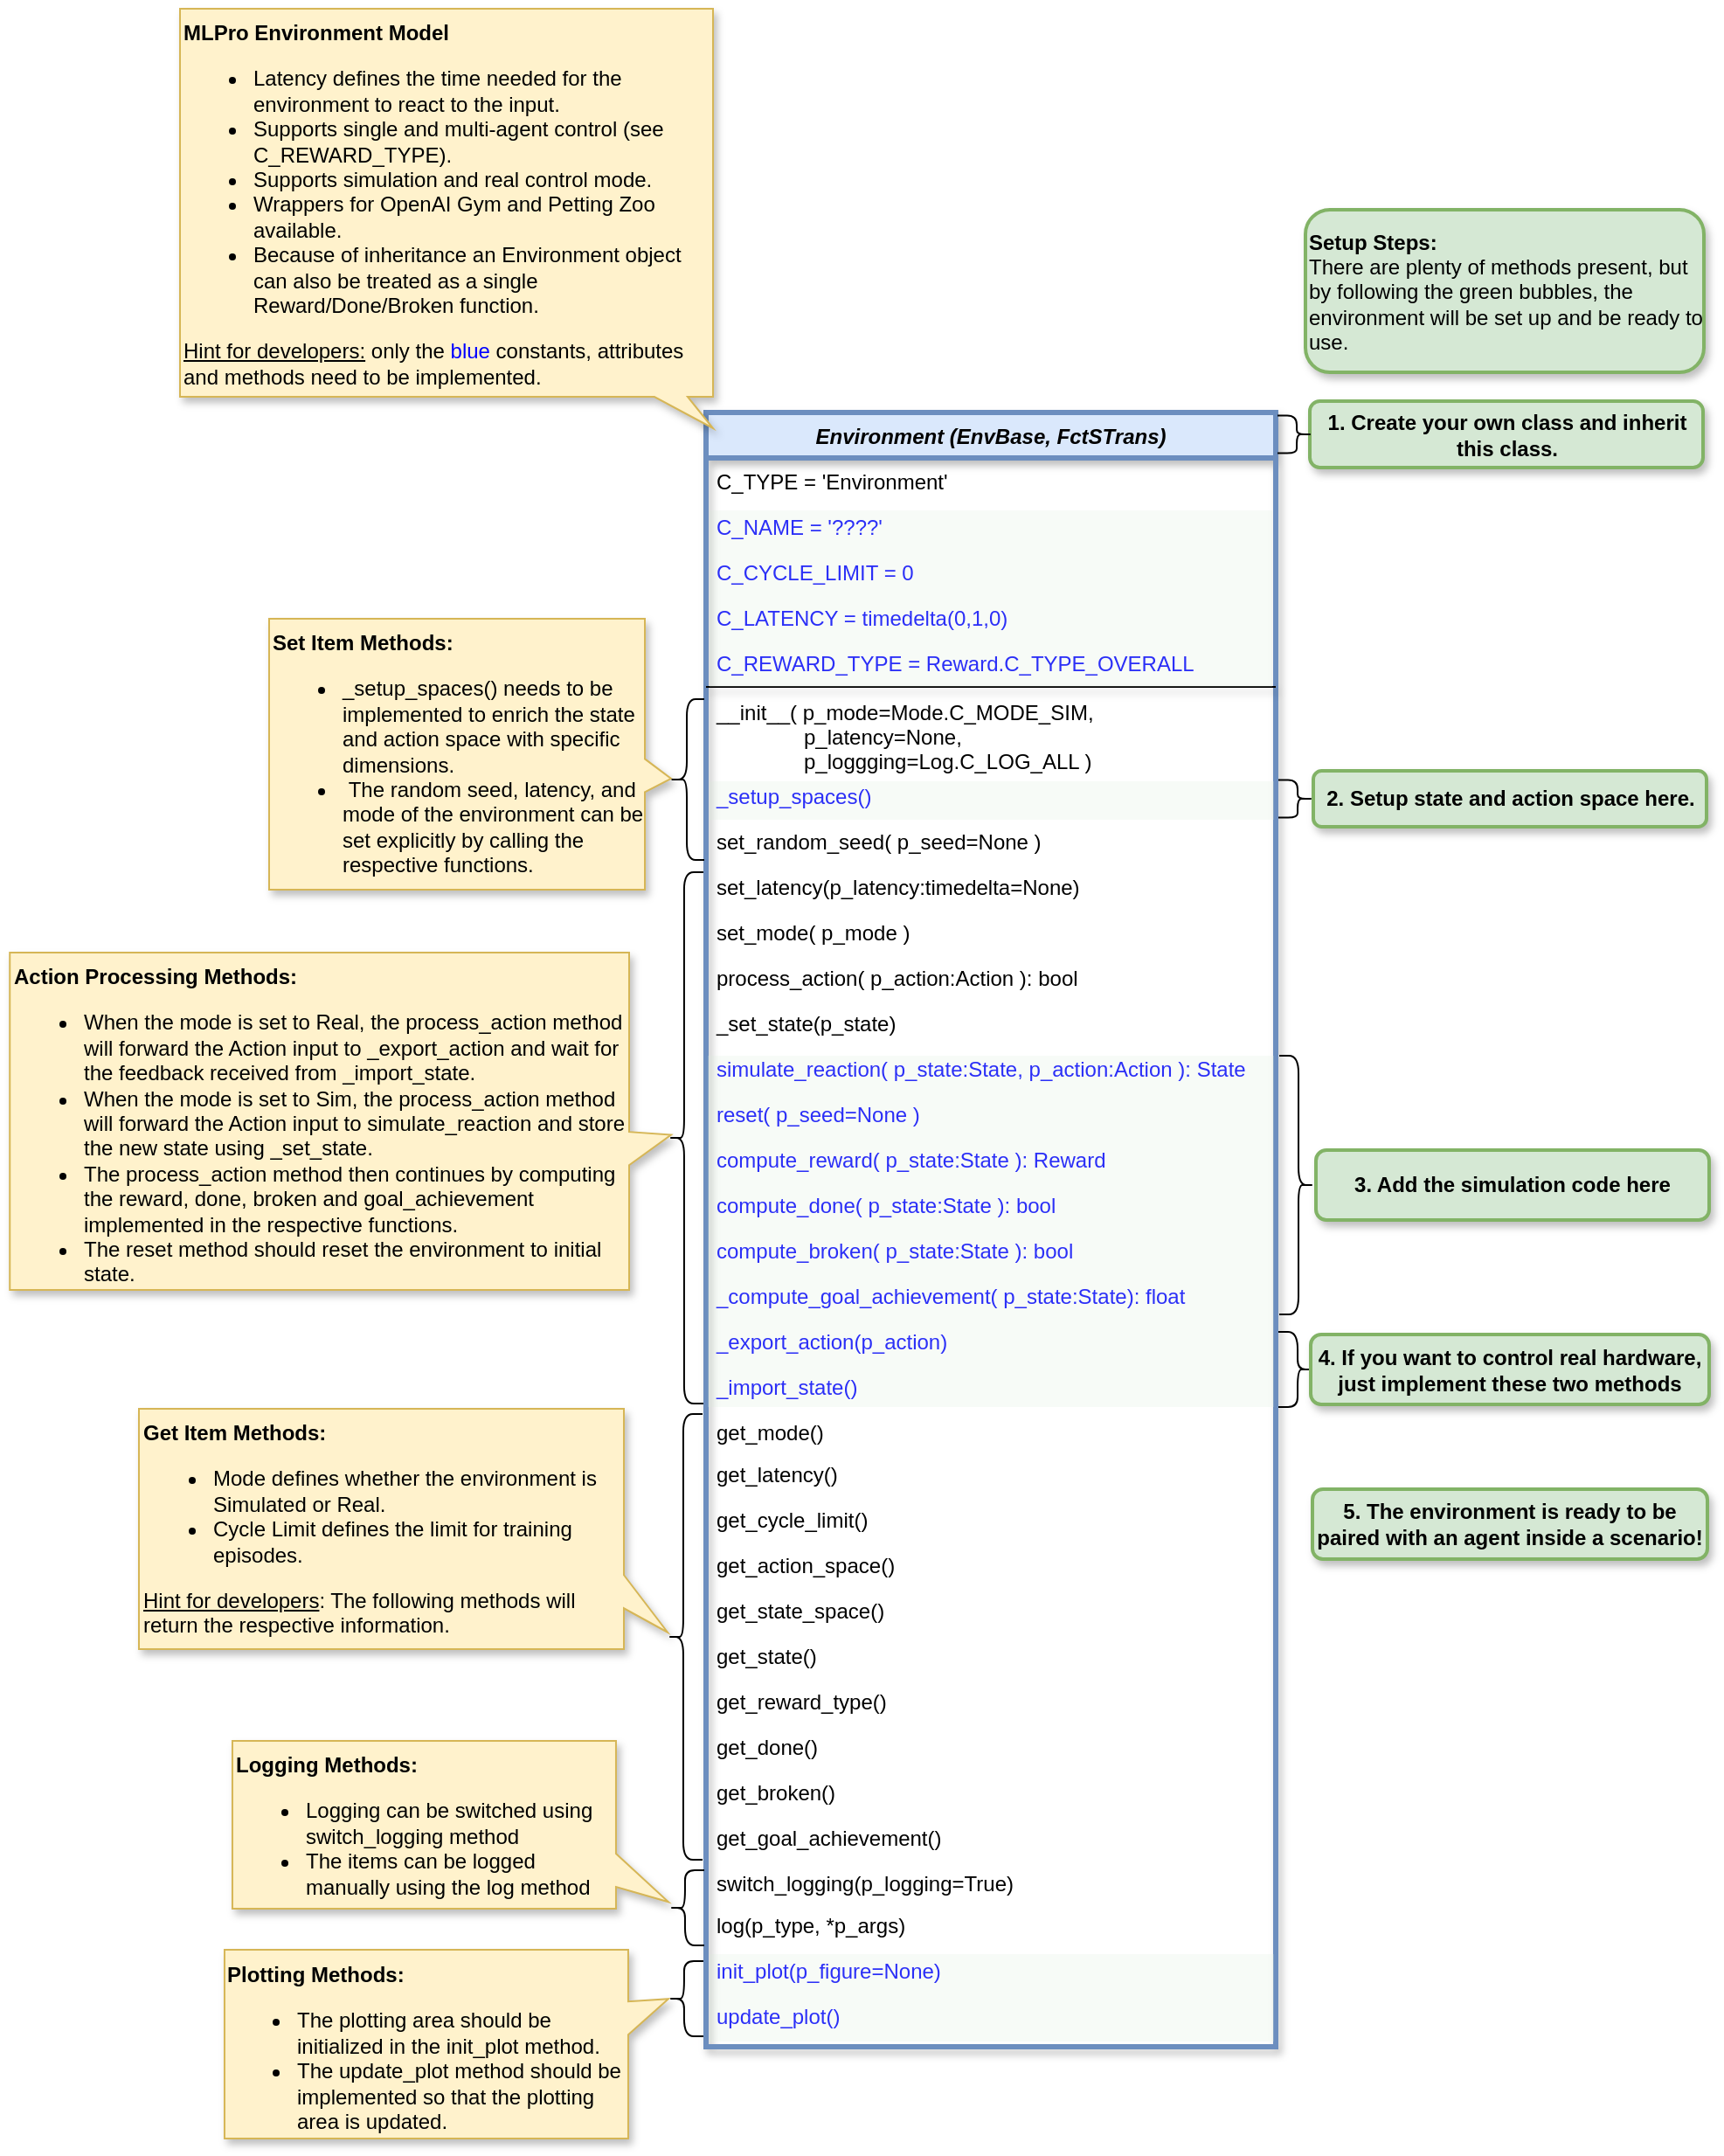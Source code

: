 <mxfile version="15.8.4" type="device"><diagram id="C5RBs43oDa-KdzZeNtuy" name="Page-1"><mxGraphModel dx="1102" dy="857" grid="1" gridSize="1" guides="1" tooltips="1" connect="1" arrows="1" fold="1" page="1" pageScale="1" pageWidth="2336" pageHeight="1654" math="0" shadow="0"><root><mxCell id="WIyWlLk6GJQsqaUBKTNV-0"/><mxCell id="WIyWlLk6GJQsqaUBKTNV-1" parent="WIyWlLk6GJQsqaUBKTNV-0"/><mxCell id="uryo6djWwB9KvB10PPW3-9" value="Environment (EnvBase, FctSTrans)" style="swimlane;fontStyle=3;align=center;verticalAlign=top;childLayout=stackLayout;horizontal=1;startSize=26;horizontalStack=0;resizeParent=1;resizeLast=0;collapsible=1;marginBottom=0;rounded=0;shadow=1;strokeWidth=3;fillColor=#dae8fc;strokeColor=#6c8ebf;" parent="WIyWlLk6GJQsqaUBKTNV-1" vertex="1"><mxGeometry x="720" y="280" width="326" height="935" as="geometry"><mxRectangle x="720" y="280" width="160" height="26" as="alternateBounds"/></mxGeometry></mxCell><mxCell id="uryo6djWwB9KvB10PPW3-32" value="C_TYPE = 'Environment'" style="text;align=left;verticalAlign=top;spacingLeft=4;spacingRight=4;overflow=hidden;rotatable=0;points=[[0,0.5],[1,0.5]];portConstraint=eastwest;shadow=1;" parent="uryo6djWwB9KvB10PPW3-9" vertex="1"><mxGeometry y="26" width="326" height="26" as="geometry"/></mxCell><mxCell id="TkYJrqFQ1CF6RyTgF1H_-7" value="C_NAME = '????'&#10;" style="text;align=left;verticalAlign=top;spacingLeft=4;spacingRight=4;overflow=hidden;rotatable=0;points=[[0,0.5],[1,0.5]];portConstraint=eastwest;fontColor=#0000FF;shadow=1;" parent="uryo6djWwB9KvB10PPW3-9" vertex="1"><mxGeometry y="52" width="326" height="26" as="geometry"/></mxCell><mxCell id="Yf6gx2YHQmqgPu_oZxqH-2" value="C_CYCLE_LIMIT = 0" style="text;align=left;verticalAlign=top;spacingLeft=4;spacingRight=4;overflow=hidden;rotatable=0;points=[[0,0.5],[1,0.5]];portConstraint=eastwest;fontColor=#0000FF;shadow=1;" parent="uryo6djWwB9KvB10PPW3-9" vertex="1"><mxGeometry y="78" width="326" height="26" as="geometry"/></mxCell><mxCell id="PS3gJ7g6Pr1Fm79Ggyp9-0" value="C_LATENCY = timedelta(0,1,0)" style="text;align=left;verticalAlign=top;spacingLeft=4;spacingRight=4;overflow=hidden;rotatable=0;points=[[0,0.5],[1,0.5]];portConstraint=eastwest;fontColor=#0000FF;shadow=1;" parent="uryo6djWwB9KvB10PPW3-9" vertex="1"><mxGeometry y="104" width="326" height="26" as="geometry"/></mxCell><mxCell id="PS3gJ7g6Pr1Fm79Ggyp9-1" value="C_REWARD_TYPE = Reward.C_TYPE_OVERALL" style="text;align=left;verticalAlign=top;spacingLeft=4;spacingRight=4;overflow=hidden;rotatable=0;points=[[0,0.5],[1,0.5]];portConstraint=eastwest;fontColor=#0000FF;shadow=1;" parent="uryo6djWwB9KvB10PPW3-9" vertex="1"><mxGeometry y="130" width="326" height="26" as="geometry"/></mxCell><mxCell id="uryo6djWwB9KvB10PPW3-10" value="" style="line;html=1;strokeWidth=1;align=left;verticalAlign=middle;spacingTop=-1;spacingLeft=3;spacingRight=3;rotatable=0;labelPosition=right;points=[];portConstraint=eastwest;shadow=1;" parent="uryo6djWwB9KvB10PPW3-9" vertex="1"><mxGeometry y="156" width="326" height="2" as="geometry"/></mxCell><mxCell id="uryo6djWwB9KvB10PPW3-11" value="__init__( p_mode=Mode.C_MODE_SIM, &#10;               p_latency=None,&#10;               p_loggging=Log.C_LOG_ALL )" style="text;align=left;verticalAlign=top;spacingLeft=4;spacingRight=4;overflow=hidden;rotatable=0;points=[[0,0.5],[1,0.5]];portConstraint=eastwest;shadow=1;" parent="uryo6djWwB9KvB10PPW3-9" vertex="1"><mxGeometry y="158" width="326" height="48" as="geometry"/></mxCell><mxCell id="m5Z3VqhdcBbQB_03TkeZ-0" value="_setup_spaces()" style="text;align=left;verticalAlign=top;spacingLeft=4;spacingRight=4;overflow=hidden;rotatable=0;points=[[0,0.5],[1,0.5]];portConstraint=eastwest;fontColor=#0000FF;shadow=1;" parent="uryo6djWwB9KvB10PPW3-9" vertex="1"><mxGeometry y="206" width="326" height="26" as="geometry"/></mxCell><mxCell id="m5Z3VqhdcBbQB_03TkeZ-37" value="set_random_seed( p_seed=None )" style="text;align=left;verticalAlign=top;spacingLeft=4;spacingRight=4;overflow=hidden;rotatable=0;points=[[0,0.5],[1,0.5]];portConstraint=eastwest;shadow=1;" parent="uryo6djWwB9KvB10PPW3-9" vertex="1"><mxGeometry y="232" width="326" height="26" as="geometry"/></mxCell><mxCell id="m5Z3VqhdcBbQB_03TkeZ-30" value="set_latency(p_latency:timedelta=None)" style="text;align=left;verticalAlign=top;spacingLeft=4;spacingRight=4;overflow=hidden;rotatable=0;points=[[0,0.5],[1,0.5]];portConstraint=eastwest;shadow=1;" parent="uryo6djWwB9KvB10PPW3-9" vertex="1"><mxGeometry y="258" width="326" height="26" as="geometry"/></mxCell><mxCell id="TkYJrqFQ1CF6RyTgF1H_-2" value="set_mode( p_mode )" style="text;align=left;verticalAlign=top;spacingLeft=4;spacingRight=4;overflow=hidden;rotatable=0;points=[[0,0.5],[1,0.5]];portConstraint=eastwest;shadow=1;" parent="uryo6djWwB9KvB10PPW3-9" vertex="1"><mxGeometry y="284" width="326" height="26" as="geometry"/></mxCell><mxCell id="m5Z3VqhdcBbQB_03TkeZ-5" value="process_action( p_action:Action ): bool" style="text;align=left;verticalAlign=top;spacingLeft=4;spacingRight=4;overflow=hidden;rotatable=0;points=[[0,0.5],[1,0.5]];portConstraint=eastwest;shadow=1;" parent="uryo6djWwB9KvB10PPW3-9" vertex="1"><mxGeometry y="310" width="326" height="26" as="geometry"/></mxCell><mxCell id="m5Z3VqhdcBbQB_03TkeZ-33" value="_set_state(p_state)" style="text;align=left;verticalAlign=top;spacingLeft=4;spacingRight=4;overflow=hidden;rotatable=0;points=[[0,0.5],[1,0.5]];portConstraint=eastwest;shadow=1;" parent="uryo6djWwB9KvB10PPW3-9" vertex="1"><mxGeometry y="336" width="326" height="26" as="geometry"/></mxCell><mxCell id="m5Z3VqhdcBbQB_03TkeZ-41" value="simulate_reaction( p_state:State, p_action:Action ): State" style="text;align=left;verticalAlign=top;spacingLeft=4;spacingRight=4;overflow=hidden;rotatable=0;points=[[0,0.5],[1,0.5]];portConstraint=eastwest;fontColor=#0000FF;shadow=1;" parent="uryo6djWwB9KvB10PPW3-9" vertex="1"><mxGeometry y="362" width="326" height="26" as="geometry"/></mxCell><mxCell id="m5Z3VqhdcBbQB_03TkeZ-38" value="reset( p_seed=None )" style="text;align=left;verticalAlign=top;spacingLeft=4;spacingRight=4;overflow=hidden;rotatable=0;points=[[0,0.5],[1,0.5]];portConstraint=eastwest;fontColor=#0000FF;shadow=1;" parent="uryo6djWwB9KvB10PPW3-9" vertex="1"><mxGeometry y="388" width="326" height="26" as="geometry"/></mxCell><mxCell id="m5Z3VqhdcBbQB_03TkeZ-49" value="compute_reward( p_state:State ): Reward" style="text;align=left;verticalAlign=top;spacingLeft=4;spacingRight=4;overflow=hidden;rotatable=0;points=[[0,0.5],[1,0.5]];portConstraint=eastwest;fontColor=#0000FF;shadow=1;" parent="uryo6djWwB9KvB10PPW3-9" vertex="1"><mxGeometry y="414" width="326" height="26" as="geometry"/></mxCell><mxCell id="m5Z3VqhdcBbQB_03TkeZ-50" value="compute_done( p_state:State ): bool" style="text;align=left;verticalAlign=top;spacingLeft=4;spacingRight=4;overflow=hidden;rotatable=0;points=[[0,0.5],[1,0.5]];portConstraint=eastwest;fontColor=#0000FF;shadow=1;" parent="uryo6djWwB9KvB10PPW3-9" vertex="1"><mxGeometry y="440" width="326" height="26" as="geometry"/></mxCell><mxCell id="m5Z3VqhdcBbQB_03TkeZ-51" value="compute_broken( p_state:State ): bool" style="text;align=left;verticalAlign=top;spacingLeft=4;spacingRight=4;overflow=hidden;rotatable=0;points=[[0,0.5],[1,0.5]];portConstraint=eastwest;fontColor=#0000FF;shadow=1;" parent="uryo6djWwB9KvB10PPW3-9" vertex="1"><mxGeometry y="466" width="326" height="26" as="geometry"/></mxCell><mxCell id="m5Z3VqhdcBbQB_03TkeZ-8" value="_compute_goal_achievement( p_state:State): float" style="text;align=left;verticalAlign=top;spacingLeft=4;spacingRight=4;overflow=hidden;rotatable=0;points=[[0,0.5],[1,0.5]];portConstraint=eastwest;fontColor=#0000FF;shadow=1;" parent="uryo6djWwB9KvB10PPW3-9" vertex="1"><mxGeometry y="492" width="326" height="26" as="geometry"/></mxCell><mxCell id="m5Z3VqhdcBbQB_03TkeZ-6" value="_export_action(p_action)" style="text;align=left;verticalAlign=top;spacingLeft=4;spacingRight=4;overflow=hidden;rotatable=0;points=[[0,0.5],[1,0.5]];portConstraint=eastwest;fontColor=#0000FF;shadow=1;" parent="uryo6djWwB9KvB10PPW3-9" vertex="1"><mxGeometry y="518" width="326" height="26" as="geometry"/></mxCell><mxCell id="m5Z3VqhdcBbQB_03TkeZ-7" value="_import_state()" style="text;align=left;verticalAlign=top;spacingLeft=4;spacingRight=4;overflow=hidden;rotatable=0;points=[[0,0.5],[1,0.5]];portConstraint=eastwest;fontColor=#0000FF;shadow=1;" parent="uryo6djWwB9KvB10PPW3-9" vertex="1"><mxGeometry y="544" width="326" height="26" as="geometry"/></mxCell><mxCell id="TkYJrqFQ1CF6RyTgF1H_-1" value="get_mode()" style="text;align=left;verticalAlign=top;spacingLeft=4;spacingRight=4;overflow=hidden;rotatable=0;points=[[0,0.5],[1,0.5]];portConstraint=eastwest;shadow=1;" parent="uryo6djWwB9KvB10PPW3-9" vertex="1"><mxGeometry y="570" width="326" height="24" as="geometry"/></mxCell><mxCell id="m5Z3VqhdcBbQB_03TkeZ-29" value="get_latency()" style="text;align=left;verticalAlign=top;spacingLeft=4;spacingRight=4;overflow=hidden;rotatable=0;points=[[0,0.5],[1,0.5]];portConstraint=eastwest;shadow=1;" parent="uryo6djWwB9KvB10PPW3-9" vertex="1"><mxGeometry y="594" width="326" height="26" as="geometry"/></mxCell><mxCell id="m5Z3VqhdcBbQB_03TkeZ-4" value="get_cycle_limit()" style="text;align=left;verticalAlign=top;spacingLeft=4;spacingRight=4;overflow=hidden;rotatable=0;points=[[0,0.5],[1,0.5]];portConstraint=eastwest;shadow=1;" parent="uryo6djWwB9KvB10PPW3-9" vertex="1"><mxGeometry y="620" width="326" height="26" as="geometry"/></mxCell><mxCell id="m5Z3VqhdcBbQB_03TkeZ-28" value="get_action_space()" style="text;align=left;verticalAlign=top;spacingLeft=4;spacingRight=4;overflow=hidden;rotatable=0;points=[[0,0.5],[1,0.5]];portConstraint=eastwest;shadow=1;" parent="uryo6djWwB9KvB10PPW3-9" vertex="1"><mxGeometry y="646" width="326" height="26" as="geometry"/></mxCell><mxCell id="m5Z3VqhdcBbQB_03TkeZ-27" value="get_state_space()" style="text;align=left;verticalAlign=top;spacingLeft=4;spacingRight=4;overflow=hidden;rotatable=0;points=[[0,0.5],[1,0.5]];portConstraint=eastwest;shadow=1;" parent="uryo6djWwB9KvB10PPW3-9" vertex="1"><mxGeometry y="672" width="326" height="26" as="geometry"/></mxCell><mxCell id="m5Z3VqhdcBbQB_03TkeZ-32" value="get_state()" style="text;align=left;verticalAlign=top;spacingLeft=4;spacingRight=4;overflow=hidden;rotatable=0;points=[[0,0.5],[1,0.5]];portConstraint=eastwest;shadow=1;" parent="uryo6djWwB9KvB10PPW3-9" vertex="1"><mxGeometry y="698" width="326" height="26" as="geometry"/></mxCell><mxCell id="m5Z3VqhdcBbQB_03TkeZ-31" value="get_reward_type()" style="text;align=left;verticalAlign=top;spacingLeft=4;spacingRight=4;overflow=hidden;rotatable=0;points=[[0,0.5],[1,0.5]];portConstraint=eastwest;shadow=1;" parent="uryo6djWwB9KvB10PPW3-9" vertex="1"><mxGeometry y="724" width="326" height="26" as="geometry"/></mxCell><mxCell id="m5Z3VqhdcBbQB_03TkeZ-34" value="get_done()" style="text;align=left;verticalAlign=top;spacingLeft=4;spacingRight=4;overflow=hidden;rotatable=0;points=[[0,0.5],[1,0.5]];portConstraint=eastwest;shadow=1;" parent="uryo6djWwB9KvB10PPW3-9" vertex="1"><mxGeometry y="750" width="326" height="26" as="geometry"/></mxCell><mxCell id="m5Z3VqhdcBbQB_03TkeZ-35" value="get_broken()" style="text;align=left;verticalAlign=top;spacingLeft=4;spacingRight=4;overflow=hidden;rotatable=0;points=[[0,0.5],[1,0.5]];portConstraint=eastwest;shadow=1;" parent="uryo6djWwB9KvB10PPW3-9" vertex="1"><mxGeometry y="776" width="326" height="26" as="geometry"/></mxCell><mxCell id="m5Z3VqhdcBbQB_03TkeZ-36" value="get_goal_achievement()" style="text;align=left;verticalAlign=top;spacingLeft=4;spacingRight=4;overflow=hidden;rotatable=0;points=[[0,0.5],[1,0.5]];portConstraint=eastwest;shadow=1;" parent="uryo6djWwB9KvB10PPW3-9" vertex="1"><mxGeometry y="802" width="326" height="26" as="geometry"/></mxCell><mxCell id="TkYJrqFQ1CF6RyTgF1H_-10" value="switch_logging(p_logging=True)" style="text;align=left;verticalAlign=top;spacingLeft=4;spacingRight=4;overflow=hidden;rotatable=0;points=[[0,0.5],[1,0.5]];portConstraint=eastwest;shadow=1;" parent="uryo6djWwB9KvB10PPW3-9" vertex="1"><mxGeometry y="828" width="326" height="24" as="geometry"/></mxCell><mxCell id="TkYJrqFQ1CF6RyTgF1H_-11" value="log(p_type, *p_args)" style="text;align=left;verticalAlign=top;spacingLeft=4;spacingRight=4;overflow=hidden;rotatable=0;points=[[0,0.5],[1,0.5]];portConstraint=eastwest;shadow=1;" parent="uryo6djWwB9KvB10PPW3-9" vertex="1"><mxGeometry y="852" width="326" height="26" as="geometry"/></mxCell><mxCell id="TkYJrqFQ1CF6RyTgF1H_-16" value="init_plot(p_figure=None)" style="text;align=left;verticalAlign=top;spacingLeft=4;spacingRight=4;overflow=hidden;rotatable=0;points=[[0,0.5],[1,0.5]];portConstraint=eastwest;fontColor=#0000FF;shadow=1;" parent="uryo6djWwB9KvB10PPW3-9" vertex="1"><mxGeometry y="878" width="326" height="26" as="geometry"/></mxCell><mxCell id="TkYJrqFQ1CF6RyTgF1H_-17" value="update_plot()" style="text;align=left;verticalAlign=top;spacingLeft=4;spacingRight=4;overflow=hidden;rotatable=0;points=[[0,0.5],[1,0.5]];portConstraint=eastwest;fontColor=#0000FF;shadow=1;" parent="uryo6djWwB9KvB10PPW3-9" vertex="1"><mxGeometry y="904" width="326" height="26" as="geometry"/></mxCell><mxCell id="_9IKaMPaV6bp4jiZvNZ1-3" value="&lt;b&gt;MLPro Environment Model&lt;br&gt;&lt;/b&gt;&lt;ul&gt;&lt;li&gt;Latency defines the time needed for the environment to react to the input.&lt;/li&gt;&lt;li&gt;&lt;span&gt;Supports single and multi-agent control (see C_REWARD_TYPE).&lt;/span&gt;&lt;/li&gt;&lt;li&gt;Supports simulation and real control mode.&lt;/li&gt;&lt;li&gt;Wrappers for OpenAI Gym and Petting Zoo available.&lt;/li&gt;&lt;li&gt;Because of inheritance an Environment object can also be treated as a single Reward/Done/Broken function.&lt;/li&gt;&lt;/ul&gt;&lt;div&gt;&lt;u&gt;Hint for developers:&lt;/u&gt; only the &lt;font color=&quot;#0000ff&quot;&gt;blue&lt;/font&gt; constants, attributes and methods need to be implemented.&lt;/div&gt;&lt;div&gt;&lt;br&gt;&lt;/div&gt;" style="shape=callout;whiteSpace=wrap;html=1;perimeter=calloutPerimeter;shadow=1;fillColor=#fff2cc;strokeColor=#d6b656;align=left;verticalAlign=top;base=19;size=18;position=0.89;position2=1;" parent="WIyWlLk6GJQsqaUBKTNV-1" vertex="1"><mxGeometry x="419" y="49" width="305" height="240" as="geometry"/></mxCell><mxCell id="TkYJrqFQ1CF6RyTgF1H_-71" value="&lt;b&gt;Set Item Methods:&lt;/b&gt;&lt;br&gt;&lt;ul&gt;&lt;li&gt;_setup_spaces() needs to be implemented to enrich the state and action space with specific dimensions.&lt;/li&gt;&lt;li&gt;&lt;b style=&quot;font-weight: bold&quot;&gt;&amp;nbsp;&lt;/b&gt;The random seed, latency, and mode of the environment can be set explicitly by calling the respective functions.&amp;nbsp;&lt;/li&gt;&lt;/ul&gt;" style="shape=callout;whiteSpace=wrap;html=1;perimeter=calloutPerimeter;shadow=1;fillColor=#fff2cc;strokeColor=#d6b656;align=left;verticalAlign=top;base=19;size=15;position=0.36;position2=0.41;direction=north;" parent="WIyWlLk6GJQsqaUBKTNV-1" vertex="1"><mxGeometry x="470" y="398" width="230" height="155" as="geometry"/></mxCell><mxCell id="TkYJrqFQ1CF6RyTgF1H_-82" value="&lt;b style=&quot;text-align: left&quot;&gt;2. Setup state and action space here.&lt;/b&gt;" style="rounded=1;whiteSpace=wrap;html=1;strokeColor=#82b366;strokeWidth=2;align=center;fillColor=#d5e8d4;shadow=1;" parent="WIyWlLk6GJQsqaUBKTNV-1" vertex="1"><mxGeometry x="1067.5" y="485" width="225" height="32" as="geometry"/></mxCell><mxCell id="TkYJrqFQ1CF6RyTgF1H_-85" value="&lt;b&gt;3. Add the simulation code here&lt;/b&gt;" style="rounded=1;whiteSpace=wrap;html=1;strokeColor=#82b366;strokeWidth=2;align=center;fillColor=#d5e8d4;shadow=1;" parent="WIyWlLk6GJQsqaUBKTNV-1" vertex="1"><mxGeometry x="1069" y="702" width="225" height="40" as="geometry"/></mxCell><mxCell id="TkYJrqFQ1CF6RyTgF1H_-86" value="&lt;b&gt;5. The environment is ready to be paired with an agent inside a scenario!&lt;/b&gt;" style="rounded=1;whiteSpace=wrap;html=1;strokeColor=#82b366;strokeWidth=2;align=center;fillColor=#d5e8d4;shadow=1;" parent="WIyWlLk6GJQsqaUBKTNV-1" vertex="1"><mxGeometry x="1067" y="896" width="226" height="40" as="geometry"/></mxCell><mxCell id="TkYJrqFQ1CF6RyTgF1H_-87" value="&lt;b style=&quot;text-align: left&quot;&gt;1. Create your own class and inherit this class.&lt;/b&gt;" style="rounded=1;whiteSpace=wrap;html=1;strokeColor=#82b366;strokeWidth=2;align=center;fillColor=#d5e8d4;shadow=1;" parent="WIyWlLk6GJQsqaUBKTNV-1" vertex="1"><mxGeometry x="1065.5" y="273.5" width="225" height="38" as="geometry"/></mxCell><mxCell id="TkYJrqFQ1CF6RyTgF1H_-89" value="&lt;b&gt;Setup Steps:&lt;/b&gt;&lt;br&gt;&lt;span&gt;There are plenty of methods present, but by following the green bubbles, the environment will be set up and be ready to use.&lt;/span&gt;" style="rounded=1;whiteSpace=wrap;html=1;strokeColor=#82b366;strokeWidth=2;align=left;fillColor=#d5e8d4;shadow=1;glass=0;sketch=0;" parent="WIyWlLk6GJQsqaUBKTNV-1" vertex="1"><mxGeometry x="1063" y="164" width="228" height="93" as="geometry"/></mxCell><mxCell id="TkYJrqFQ1CF6RyTgF1H_-91" value="&lt;b&gt;Get Item Methods:&lt;/b&gt;&lt;br&gt;&lt;ul&gt;&lt;li&gt;Mode defines whether the environment is Simulated or Real.&lt;/li&gt;&lt;li&gt;&lt;span&gt;Cycle Limit defines the limit for training episodes.&lt;/span&gt;&lt;br&gt;&lt;/li&gt;&lt;/ul&gt;&lt;u&gt;Hint for developers&lt;/u&gt;: The following methods will return the respective information." style="shape=callout;whiteSpace=wrap;html=1;perimeter=calloutPerimeter;shadow=1;fillColor=#fff2cc;strokeColor=#d6b656;align=left;verticalAlign=top;base=19;size=25;position=0.17;position2=0.07;direction=north;" parent="WIyWlLk6GJQsqaUBKTNV-1" vertex="1"><mxGeometry x="395.5" y="850" width="302.5" height="137.5" as="geometry"/></mxCell><mxCell id="TkYJrqFQ1CF6RyTgF1H_-92" value="&lt;b&gt;Logging Methods:&lt;/b&gt;&lt;br&gt;&lt;ul&gt;&lt;li&gt;Logging can be switched using switch_logging method&lt;/li&gt;&lt;li&gt;The items can be logged manually using the log method&lt;/li&gt;&lt;/ul&gt;" style="shape=callout;whiteSpace=wrap;html=1;perimeter=calloutPerimeter;shadow=1;fillColor=#fff2cc;strokeColor=#d6b656;align=left;verticalAlign=top;base=19;size=30;position=0.13;position2=0.04;direction=north;" parent="WIyWlLk6GJQsqaUBKTNV-1" vertex="1"><mxGeometry x="448.98" y="1040" width="249.5" height="96" as="geometry"/></mxCell><mxCell id="TkYJrqFQ1CF6RyTgF1H_-93" value="&lt;b&gt;Plotting Methods:&lt;/b&gt;&lt;br&gt;&lt;ul&gt;&lt;li&gt;The plotting area should be initialized in the init_plot method.&lt;/li&gt;&lt;li&gt;The update_plot method should be implemented so that the plotting area is updated.&lt;/li&gt;&lt;/ul&gt;" style="shape=callout;whiteSpace=wrap;html=1;perimeter=calloutPerimeter;shadow=1;fillColor=#fff2cc;strokeColor=#d6b656;align=left;verticalAlign=top;base=19;size=23;position=0.55;position2=0.74;direction=north;" parent="WIyWlLk6GJQsqaUBKTNV-1" vertex="1"><mxGeometry x="444.48" y="1159.5" width="254" height="108" as="geometry"/></mxCell><mxCell id="PS3gJ7g6Pr1Fm79Ggyp9-3" value="" style="shape=curlyBracket;whiteSpace=wrap;html=1;rounded=1;flipH=1;size=0.449;rotation=-180;" parent="WIyWlLk6GJQsqaUBKTNV-1" vertex="1"><mxGeometry x="698.48" y="543" width="20" height="304" as="geometry"/></mxCell><mxCell id="fwZURScVZWurHKO7oIRO-0" value="&lt;b&gt;Action Processing Methods:&lt;/b&gt;&lt;br&gt;&lt;ul&gt;&lt;li&gt;When the mode is set to Real, the process_action method will forward the Action input to _export_action and wait for the feedback received from _import_state.&lt;/li&gt;&lt;li&gt;When the mode is set to Sim, the process_action method will forward the Action input to simulate_reaction and store the new state using _set_state.&lt;/li&gt;&lt;li&gt;The process_action method then continues by computing the reward, done, broken and goal_achievement implemented in the respective functions.&lt;/li&gt;&lt;li&gt;The reset method should reset the environment to initial state.&lt;/li&gt;&lt;/ul&gt;" style="shape=callout;whiteSpace=wrap;html=1;perimeter=calloutPerimeter;shadow=1;fillColor=#fff2cc;strokeColor=#d6b656;align=left;verticalAlign=top;base=19;size=24;position=0.37;position2=0.46;direction=north;" parent="WIyWlLk6GJQsqaUBKTNV-1" vertex="1"><mxGeometry x="321.62" y="589" width="378.38" height="193" as="geometry"/></mxCell><mxCell id="fwZURScVZWurHKO7oIRO-11" value="" style="shape=curlyBracket;whiteSpace=wrap;html=1;rounded=1;" parent="WIyWlLk6GJQsqaUBKTNV-1" vertex="1"><mxGeometry x="699" y="444" width="20" height="92" as="geometry"/></mxCell><mxCell id="fwZURScVZWurHKO7oIRO-12" value="" style="shape=curlyBracket;whiteSpace=wrap;html=1;rounded=1;flipH=1;size=0.449;rotation=-180;" parent="WIyWlLk6GJQsqaUBKTNV-1" vertex="1"><mxGeometry x="698" y="853" width="20" height="255" as="geometry"/></mxCell><mxCell id="fwZURScVZWurHKO7oIRO-13" value="" style="shape=curlyBracket;whiteSpace=wrap;html=1;rounded=1;flipH=1;size=0.449;rotation=-180;" parent="WIyWlLk6GJQsqaUBKTNV-1" vertex="1"><mxGeometry x="699" y="1114" width="20" height="43" as="geometry"/></mxCell><mxCell id="fwZURScVZWurHKO7oIRO-14" value="" style="shape=curlyBracket;whiteSpace=wrap;html=1;rounded=1;flipH=1;size=0.449;rotation=-180;" parent="WIyWlLk6GJQsqaUBKTNV-1" vertex="1"><mxGeometry x="698.48" y="1166" width="20" height="43" as="geometry"/></mxCell><mxCell id="gMEN6ZakPtvuJz19qwgH-0" value="" style="shape=curlyBracket;whiteSpace=wrap;html=1;rounded=1;flipH=1;size=0.449;rotation=0;" parent="WIyWlLk6GJQsqaUBKTNV-1" vertex="1"><mxGeometry x="1048" y="648" width="20" height="148" as="geometry"/></mxCell><mxCell id="gMEN6ZakPtvuJz19qwgH-1" value="" style="shape=curlyBracket;whiteSpace=wrap;html=1;rounded=1;flipH=1;size=0.449;rotation=0;" parent="WIyWlLk6GJQsqaUBKTNV-1" vertex="1"><mxGeometry x="1047.5" y="806" width="20" height="43" as="geometry"/></mxCell><mxCell id="TkYJrqFQ1CF6RyTgF1H_-81" value="&lt;b&gt;4. If you want to control real hardware, just implement these two methods&lt;/b&gt;" style="rounded=1;whiteSpace=wrap;html=1;strokeColor=#82b366;strokeWidth=2;align=center;fillColor=#d5e8d4;shadow=1;" parent="WIyWlLk6GJQsqaUBKTNV-1" vertex="1"><mxGeometry x="1066" y="807.5" width="228" height="40" as="geometry"/></mxCell><mxCell id="gMEN6ZakPtvuJz19qwgH-2" value="" style="shape=curlyBracket;whiteSpace=wrap;html=1;rounded=1;flipH=1;size=0.449;rotation=0;" parent="WIyWlLk6GJQsqaUBKTNV-1" vertex="1"><mxGeometry x="1047.5" y="490.25" width="20" height="21.5" as="geometry"/></mxCell><mxCell id="gMEN6ZakPtvuJz19qwgH-3" value="" style="shape=curlyBracket;whiteSpace=wrap;html=1;rounded=1;flipH=1;size=0.449;rotation=0;" parent="WIyWlLk6GJQsqaUBKTNV-1" vertex="1"><mxGeometry x="1047" y="281.75" width="20" height="21.5" as="geometry"/></mxCell><mxCell id="PS3gJ7g6Pr1Fm79Ggyp9-6" value="" style="rounded=0;whiteSpace=wrap;html=1;strokeColor=none;fillColor=#d5e8d4;opacity=20;" parent="WIyWlLk6GJQsqaUBKTNV-1" vertex="1"><mxGeometry x="721" y="648" width="324" height="201" as="geometry"/></mxCell><mxCell id="fwZURScVZWurHKO7oIRO-7" value="" style="rounded=0;whiteSpace=wrap;html=1;fillColor=#d5e8d4;strokeColor=none;opacity=20;" parent="WIyWlLk6GJQsqaUBKTNV-1" vertex="1"><mxGeometry x="722" y="491" width="323" height="22" as="geometry"/></mxCell><mxCell id="fwZURScVZWurHKO7oIRO-8" value="" style="rounded=0;whiteSpace=wrap;html=1;opacity=20;fillColor=#d5e8d4;strokeColor=none;" parent="WIyWlLk6GJQsqaUBKTNV-1" vertex="1"><mxGeometry x="722" y="336" width="322" height="101" as="geometry"/></mxCell><mxCell id="fwZURScVZWurHKO7oIRO-9" value="" style="rounded=0;whiteSpace=wrap;html=1;opacity=20;fillColor=#d5e8d4;strokeColor=none;" parent="WIyWlLk6GJQsqaUBKTNV-1" vertex="1"><mxGeometry x="722" y="1162" width="323" height="50" as="geometry"/></mxCell></root></mxGraphModel></diagram></mxfile>